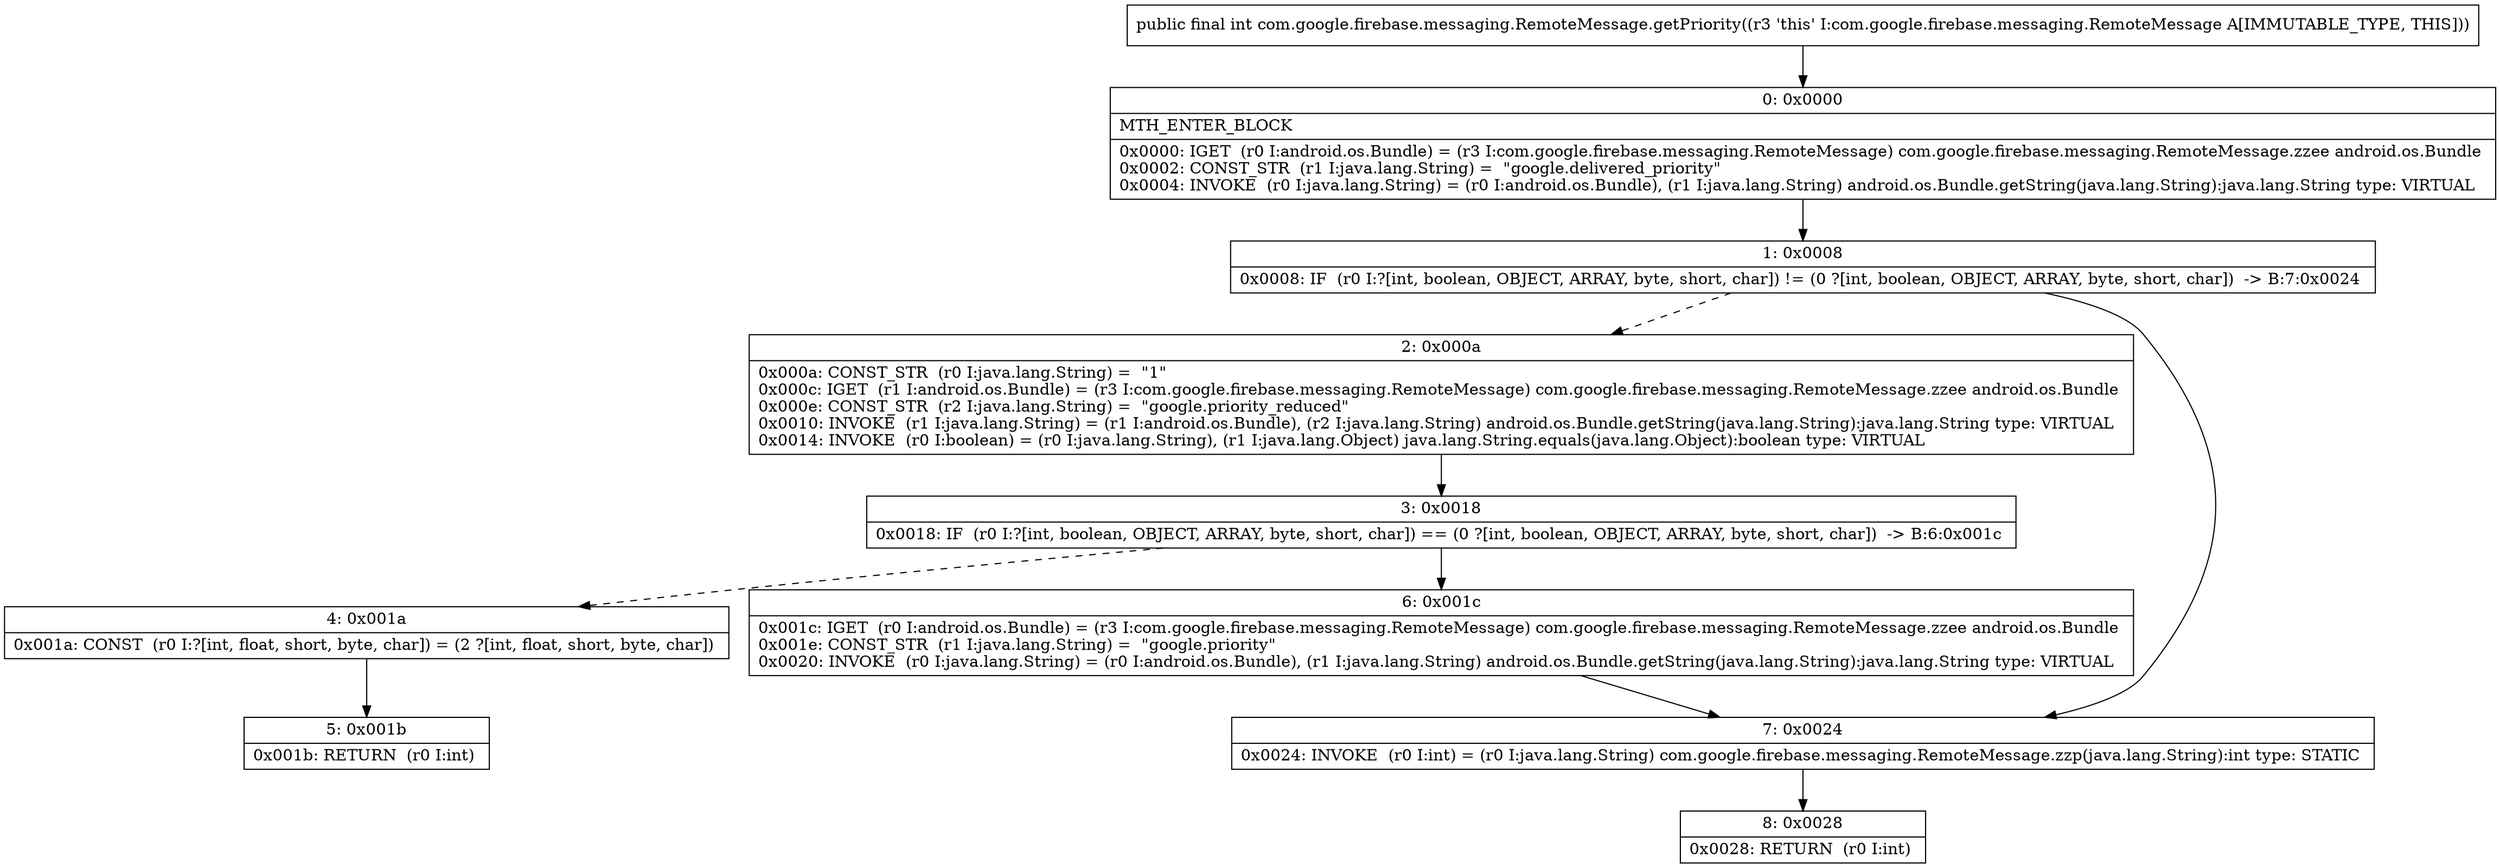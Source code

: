 digraph "CFG forcom.google.firebase.messaging.RemoteMessage.getPriority()I" {
Node_0 [shape=record,label="{0\:\ 0x0000|MTH_ENTER_BLOCK\l|0x0000: IGET  (r0 I:android.os.Bundle) = (r3 I:com.google.firebase.messaging.RemoteMessage) com.google.firebase.messaging.RemoteMessage.zzee android.os.Bundle \l0x0002: CONST_STR  (r1 I:java.lang.String) =  \"google.delivered_priority\" \l0x0004: INVOKE  (r0 I:java.lang.String) = (r0 I:android.os.Bundle), (r1 I:java.lang.String) android.os.Bundle.getString(java.lang.String):java.lang.String type: VIRTUAL \l}"];
Node_1 [shape=record,label="{1\:\ 0x0008|0x0008: IF  (r0 I:?[int, boolean, OBJECT, ARRAY, byte, short, char]) != (0 ?[int, boolean, OBJECT, ARRAY, byte, short, char])  \-\> B:7:0x0024 \l}"];
Node_2 [shape=record,label="{2\:\ 0x000a|0x000a: CONST_STR  (r0 I:java.lang.String) =  \"1\" \l0x000c: IGET  (r1 I:android.os.Bundle) = (r3 I:com.google.firebase.messaging.RemoteMessage) com.google.firebase.messaging.RemoteMessage.zzee android.os.Bundle \l0x000e: CONST_STR  (r2 I:java.lang.String) =  \"google.priority_reduced\" \l0x0010: INVOKE  (r1 I:java.lang.String) = (r1 I:android.os.Bundle), (r2 I:java.lang.String) android.os.Bundle.getString(java.lang.String):java.lang.String type: VIRTUAL \l0x0014: INVOKE  (r0 I:boolean) = (r0 I:java.lang.String), (r1 I:java.lang.Object) java.lang.String.equals(java.lang.Object):boolean type: VIRTUAL \l}"];
Node_3 [shape=record,label="{3\:\ 0x0018|0x0018: IF  (r0 I:?[int, boolean, OBJECT, ARRAY, byte, short, char]) == (0 ?[int, boolean, OBJECT, ARRAY, byte, short, char])  \-\> B:6:0x001c \l}"];
Node_4 [shape=record,label="{4\:\ 0x001a|0x001a: CONST  (r0 I:?[int, float, short, byte, char]) = (2 ?[int, float, short, byte, char]) \l}"];
Node_5 [shape=record,label="{5\:\ 0x001b|0x001b: RETURN  (r0 I:int) \l}"];
Node_6 [shape=record,label="{6\:\ 0x001c|0x001c: IGET  (r0 I:android.os.Bundle) = (r3 I:com.google.firebase.messaging.RemoteMessage) com.google.firebase.messaging.RemoteMessage.zzee android.os.Bundle \l0x001e: CONST_STR  (r1 I:java.lang.String) =  \"google.priority\" \l0x0020: INVOKE  (r0 I:java.lang.String) = (r0 I:android.os.Bundle), (r1 I:java.lang.String) android.os.Bundle.getString(java.lang.String):java.lang.String type: VIRTUAL \l}"];
Node_7 [shape=record,label="{7\:\ 0x0024|0x0024: INVOKE  (r0 I:int) = (r0 I:java.lang.String) com.google.firebase.messaging.RemoteMessage.zzp(java.lang.String):int type: STATIC \l}"];
Node_8 [shape=record,label="{8\:\ 0x0028|0x0028: RETURN  (r0 I:int) \l}"];
MethodNode[shape=record,label="{public final int com.google.firebase.messaging.RemoteMessage.getPriority((r3 'this' I:com.google.firebase.messaging.RemoteMessage A[IMMUTABLE_TYPE, THIS])) }"];
MethodNode -> Node_0;
Node_0 -> Node_1;
Node_1 -> Node_2[style=dashed];
Node_1 -> Node_7;
Node_2 -> Node_3;
Node_3 -> Node_4[style=dashed];
Node_3 -> Node_6;
Node_4 -> Node_5;
Node_6 -> Node_7;
Node_7 -> Node_8;
}

